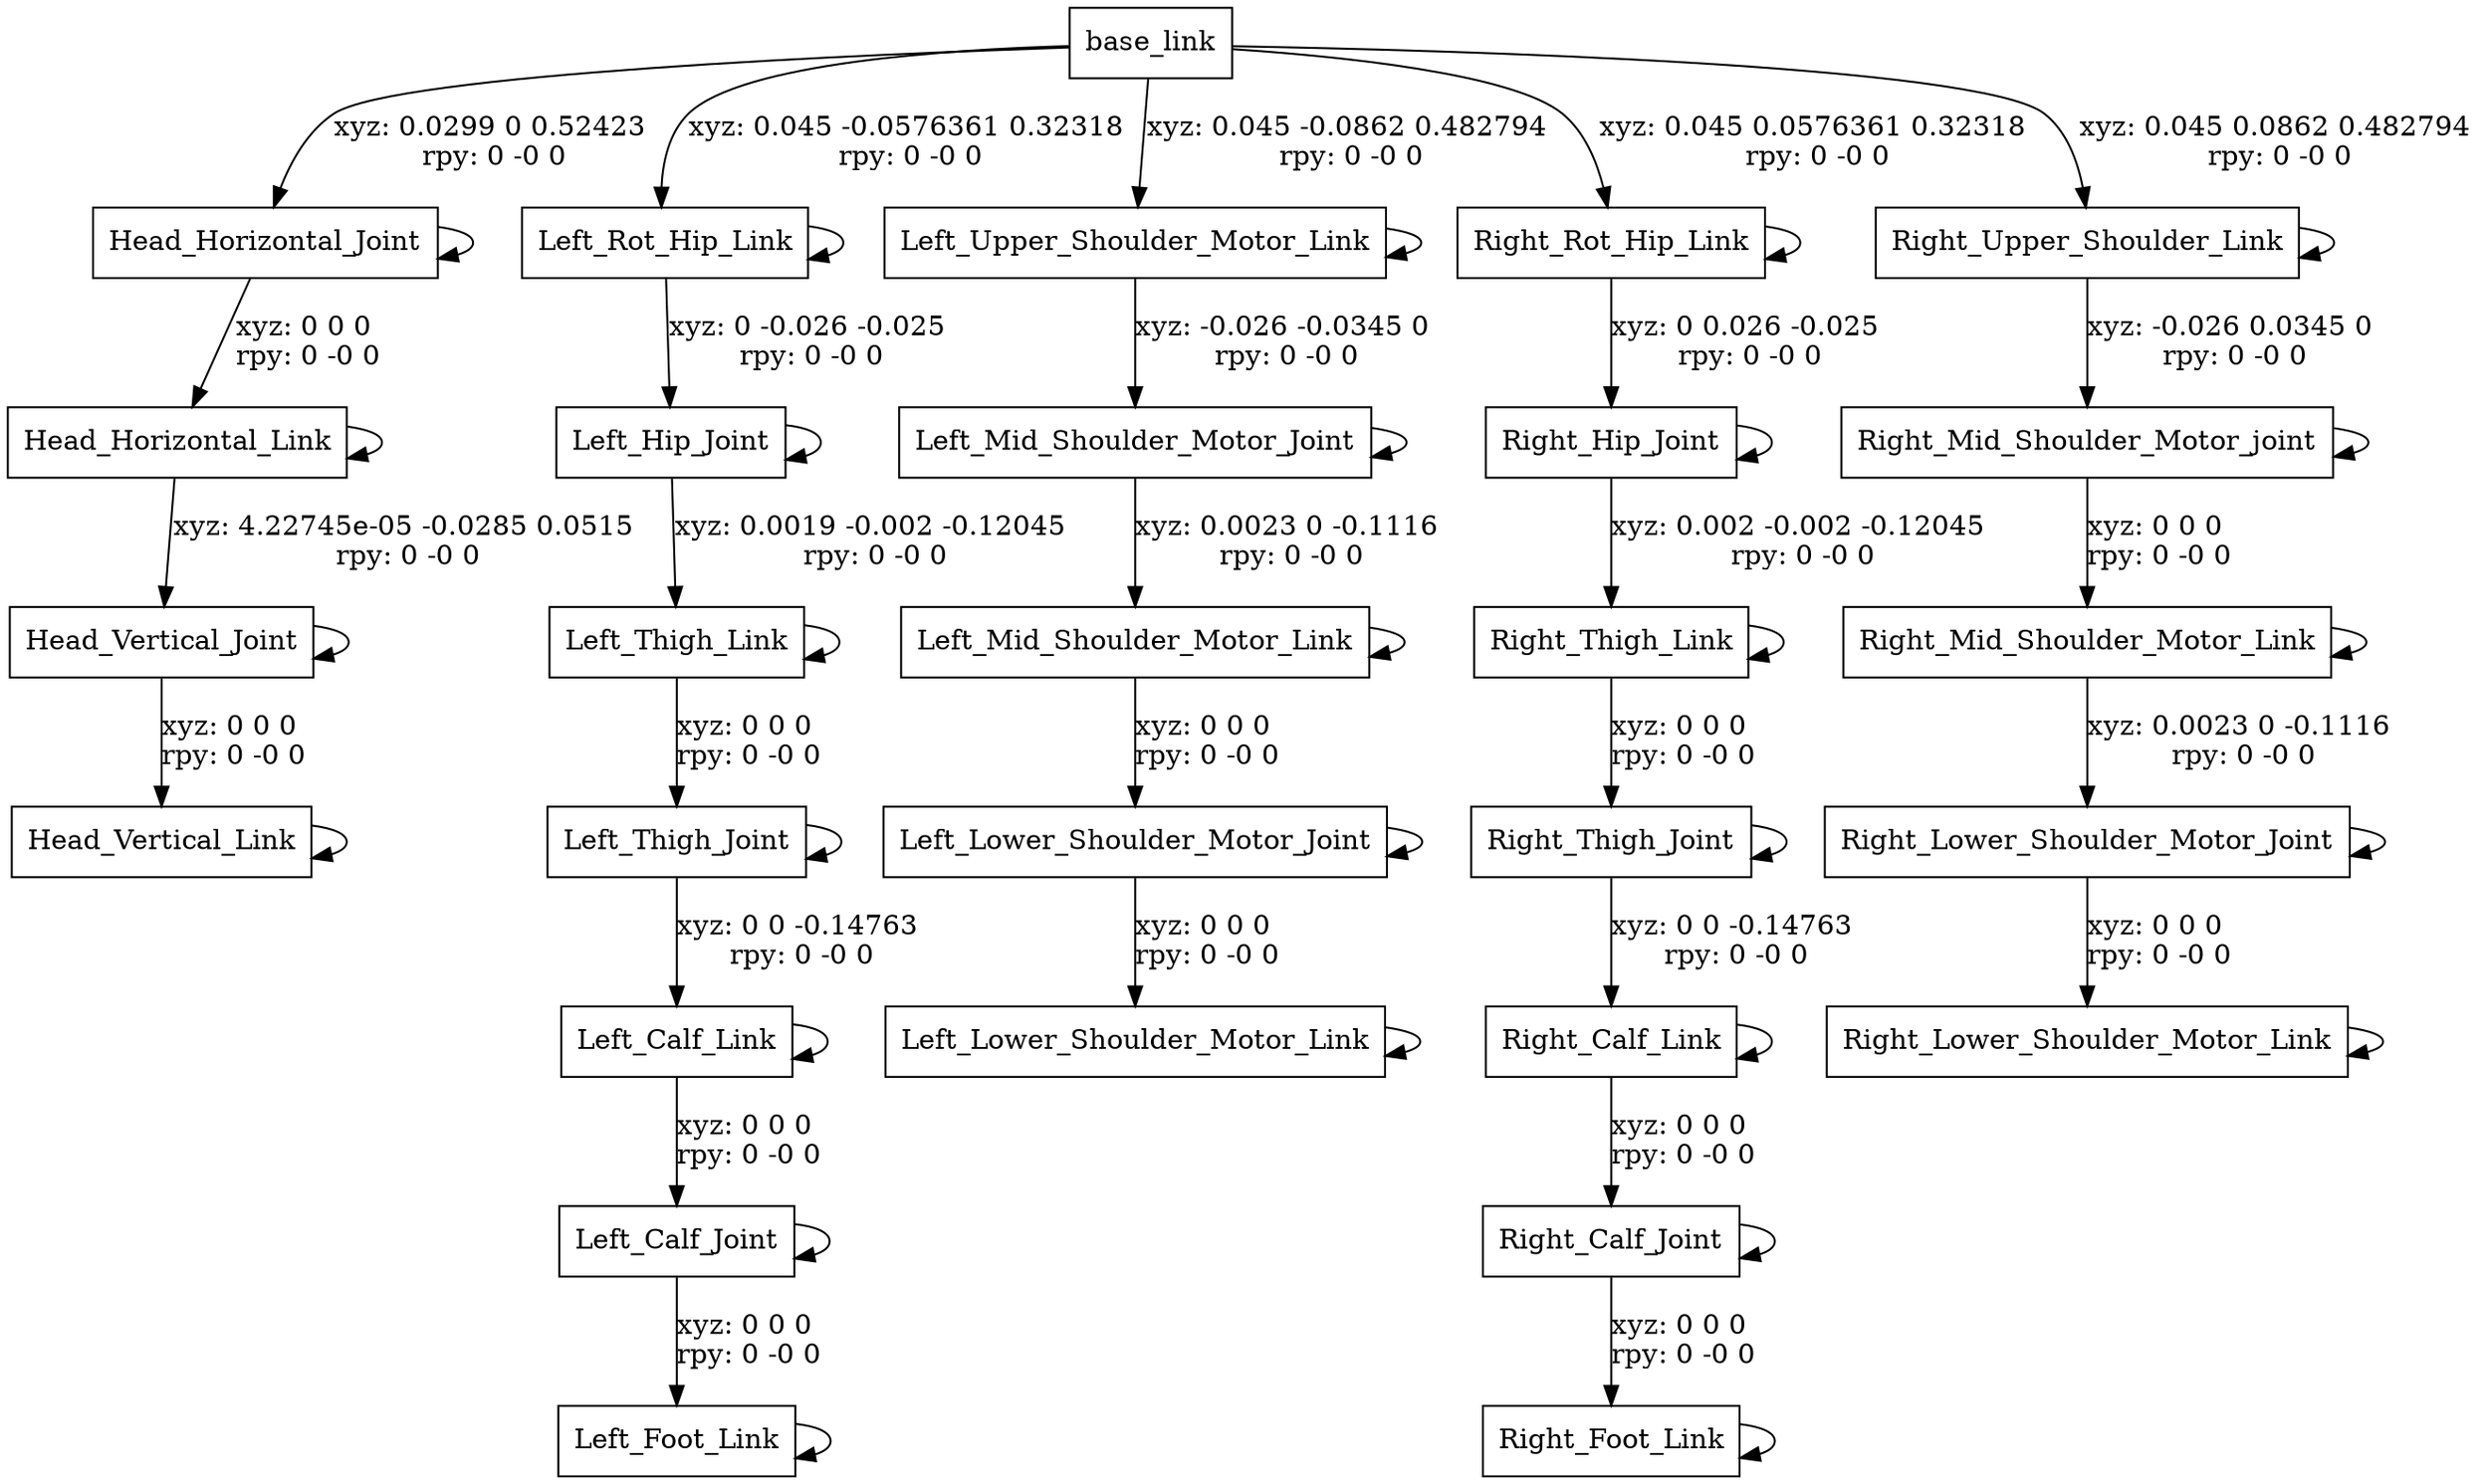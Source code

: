 digraph G {
node [shape=box];
"base_link" [label="base_link"];
"Head_Horizontal_Joint" [label="Head_Horizontal_Joint"];
"Head_Horizontal_Link" [label="Head_Horizontal_Link"];
"Head_Vertical_Joint" [label="Head_Vertical_Joint"];
"Head_Vertical_Link" [label="Head_Vertical_Link"];
"Left_Rot_Hip_Link" [label="Left_Rot_Hip_Link"];
"Left_Hip_Joint" [label="Left_Hip_Joint"];
"Left_Thigh_Link" [label="Left_Thigh_Link"];
"Left_Thigh_Joint" [label="Left_Thigh_Joint"];
"Left_Calf_Link" [label="Left_Calf_Link"];
"Left_Calf_Joint" [label="Left_Calf_Joint"];
"Left_Foot_Link" [label="Left_Foot_Link"];
"Left_Upper_Shoulder_Motor_Link" [label="Left_Upper_Shoulder_Motor_Link"];
"Left_Mid_Shoulder_Motor_Joint" [label="Left_Mid_Shoulder_Motor_Joint"];
"Left_Mid_Shoulder_Motor_Link" [label="Left_Mid_Shoulder_Motor_Link"];
"Left_Lower_Shoulder_Motor_Joint" [label="Left_Lower_Shoulder_Motor_Joint"];
"Left_Lower_Shoulder_Motor_Link" [label="Left_Lower_Shoulder_Motor_Link"];
"Right_Rot_Hip_Link" [label="Right_Rot_Hip_Link"];
"Right_Hip_Joint" [label="Right_Hip_Joint"];
"Right_Thigh_Link" [label="Right_Thigh_Link"];
"Right_Thigh_Joint" [label="Right_Thigh_Joint"];
"Right_Calf_Link" [label="Right_Calf_Link"];
"Right_Calf_Joint" [label="Right_Calf_Joint"];
"Right_Foot_Link" [label="Right_Foot_Link"];
"Right_Upper_Shoulder_Link" [label="Right_Upper_Shoulder_Link"];
"Right_Mid_Shoulder_Motor_joint" [label="Right_Mid_Shoulder_Motor_joint"];
"Right_Mid_Shoulder_Motor_Link" [label="Right_Mid_Shoulder_Motor_Link"];
"Right_Lower_Shoulder_Motor_Joint" [label="Right_Lower_Shoulder_Motor_Joint"];
"Right_Lower_Shoulder_Motor_Link" [label="Right_Lower_Shoulder_Motor_Link"];
node [shape=ellipse, color=blue, fontcolor=blue];
"base_link" -> "Head_Horizontal_Joint" [label="xyz: 0.0299 0 0.52423 \nrpy: 0 -0 0"]
"Head_Horizontal_Joint" -> "Head_Horizontal_Joint"
"Head_Horizontal_Joint" -> "Head_Horizontal_Link" [label="xyz: 0 0 0 \nrpy: 0 -0 0"]
"Head_Horizontal_Link" -> "Head_Horizontal_Link"
"Head_Horizontal_Link" -> "Head_Vertical_Joint" [label="xyz: 4.22745e-05 -0.0285 0.0515 \nrpy: 0 -0 0"]
"Head_Vertical_Joint" -> "Head_Vertical_Joint"
"Head_Vertical_Joint" -> "Head_Vertical_Link" [label="xyz: 0 0 0 \nrpy: 0 -0 0"]
"Head_Vertical_Link" -> "Head_Vertical_Link"
"base_link" -> "Left_Rot_Hip_Link" [label="xyz: 0.045 -0.0576361 0.32318 \nrpy: 0 -0 0"]
"Left_Rot_Hip_Link" -> "Left_Rot_Hip_Link"
"Left_Rot_Hip_Link" -> "Left_Hip_Joint" [label="xyz: 0 -0.026 -0.025 \nrpy: 0 -0 0"]
"Left_Hip_Joint" -> "Left_Hip_Joint"
"Left_Hip_Joint" -> "Left_Thigh_Link" [label="xyz: 0.0019 -0.002 -0.12045 \nrpy: 0 -0 0"]
"Left_Thigh_Link" -> "Left_Thigh_Link"
"Left_Thigh_Link" -> "Left_Thigh_Joint" [label="xyz: 0 0 0 \nrpy: 0 -0 0"]
"Left_Thigh_Joint" -> "Left_Thigh_Joint"
"Left_Thigh_Joint" -> "Left_Calf_Link" [label="xyz: 0 0 -0.14763 \nrpy: 0 -0 0"]
"Left_Calf_Link" -> "Left_Calf_Link"
"Left_Calf_Link" -> "Left_Calf_Joint" [label="xyz: 0 0 0 \nrpy: 0 -0 0"]
"Left_Calf_Joint" -> "Left_Calf_Joint"
"Left_Calf_Joint" -> "Left_Foot_Link" [label="xyz: 0 0 0 \nrpy: 0 -0 0"]
"Left_Foot_Link" -> "Left_Foot_Link"
"base_link" -> "Left_Upper_Shoulder_Motor_Link" [label="xyz: 0.045 -0.0862 0.482794 \nrpy: 0 -0 0"]
"Left_Upper_Shoulder_Motor_Link" -> "Left_Upper_Shoulder_Motor_Link"
"Left_Upper_Shoulder_Motor_Link" -> "Left_Mid_Shoulder_Motor_Joint" [label="xyz: -0.026 -0.0345 0 \nrpy: 0 -0 0"]
"Left_Mid_Shoulder_Motor_Joint" -> "Left_Mid_Shoulder_Motor_Joint"
"Left_Mid_Shoulder_Motor_Joint" -> "Left_Mid_Shoulder_Motor_Link" [label="xyz: 0.0023 0 -0.1116 \nrpy: 0 -0 0"]
"Left_Mid_Shoulder_Motor_Link" -> "Left_Mid_Shoulder_Motor_Link"
"Left_Mid_Shoulder_Motor_Link" -> "Left_Lower_Shoulder_Motor_Joint" [label="xyz: 0 0 0 \nrpy: 0 -0 0"]
"Left_Lower_Shoulder_Motor_Joint" -> "Left_Lower_Shoulder_Motor_Joint"
"Left_Lower_Shoulder_Motor_Joint" -> "Left_Lower_Shoulder_Motor_Link" [label="xyz: 0 0 0 \nrpy: 0 -0 0"]
"Left_Lower_Shoulder_Motor_Link" -> "Left_Lower_Shoulder_Motor_Link"
"base_link" -> "Right_Rot_Hip_Link" [label="xyz: 0.045 0.0576361 0.32318 \nrpy: 0 -0 0"]
"Right_Rot_Hip_Link" -> "Right_Rot_Hip_Link"
"Right_Rot_Hip_Link" -> "Right_Hip_Joint" [label="xyz: 0 0.026 -0.025 \nrpy: 0 -0 0"]
"Right_Hip_Joint" -> "Right_Hip_Joint"
"Right_Hip_Joint" -> "Right_Thigh_Link" [label="xyz: 0.002 -0.002 -0.12045 \nrpy: 0 -0 0"]
"Right_Thigh_Link" -> "Right_Thigh_Link"
"Right_Thigh_Link" -> "Right_Thigh_Joint" [label="xyz: 0 0 0 \nrpy: 0 -0 0"]
"Right_Thigh_Joint" -> "Right_Thigh_Joint"
"Right_Thigh_Joint" -> "Right_Calf_Link" [label="xyz: 0 0 -0.14763 \nrpy: 0 -0 0"]
"Right_Calf_Link" -> "Right_Calf_Link"
"Right_Calf_Link" -> "Right_Calf_Joint" [label="xyz: 0 0 0 \nrpy: 0 -0 0"]
"Right_Calf_Joint" -> "Right_Calf_Joint"
"Right_Calf_Joint" -> "Right_Foot_Link" [label="xyz: 0 0 0 \nrpy: 0 -0 0"]
"Right_Foot_Link" -> "Right_Foot_Link"
"base_link" -> "Right_Upper_Shoulder_Link" [label="xyz: 0.045 0.0862 0.482794 \nrpy: 0 -0 0"]
"Right_Upper_Shoulder_Link" -> "Right_Upper_Shoulder_Link"
"Right_Upper_Shoulder_Link" -> "Right_Mid_Shoulder_Motor_joint" [label="xyz: -0.026 0.0345 0 \nrpy: 0 -0 0"]
"Right_Mid_Shoulder_Motor_joint" -> "Right_Mid_Shoulder_Motor_joint"
"Right_Mid_Shoulder_Motor_joint" -> "Right_Mid_Shoulder_Motor_Link" [label="xyz: 0 0 0 \nrpy: 0 -0 0"]
"Right_Mid_Shoulder_Motor_Link" -> "Right_Mid_Shoulder_Motor_Link"
"Right_Mid_Shoulder_Motor_Link" -> "Right_Lower_Shoulder_Motor_Joint" [label="xyz: 0.0023 0 -0.1116 \nrpy: 0 -0 0"]
"Right_Lower_Shoulder_Motor_Joint" -> "Right_Lower_Shoulder_Motor_Joint"
"Right_Lower_Shoulder_Motor_Joint" -> "Right_Lower_Shoulder_Motor_Link" [label="xyz: 0 0 0 \nrpy: 0 -0 0"]
"Right_Lower_Shoulder_Motor_Link" -> "Right_Lower_Shoulder_Motor_Link"
}
